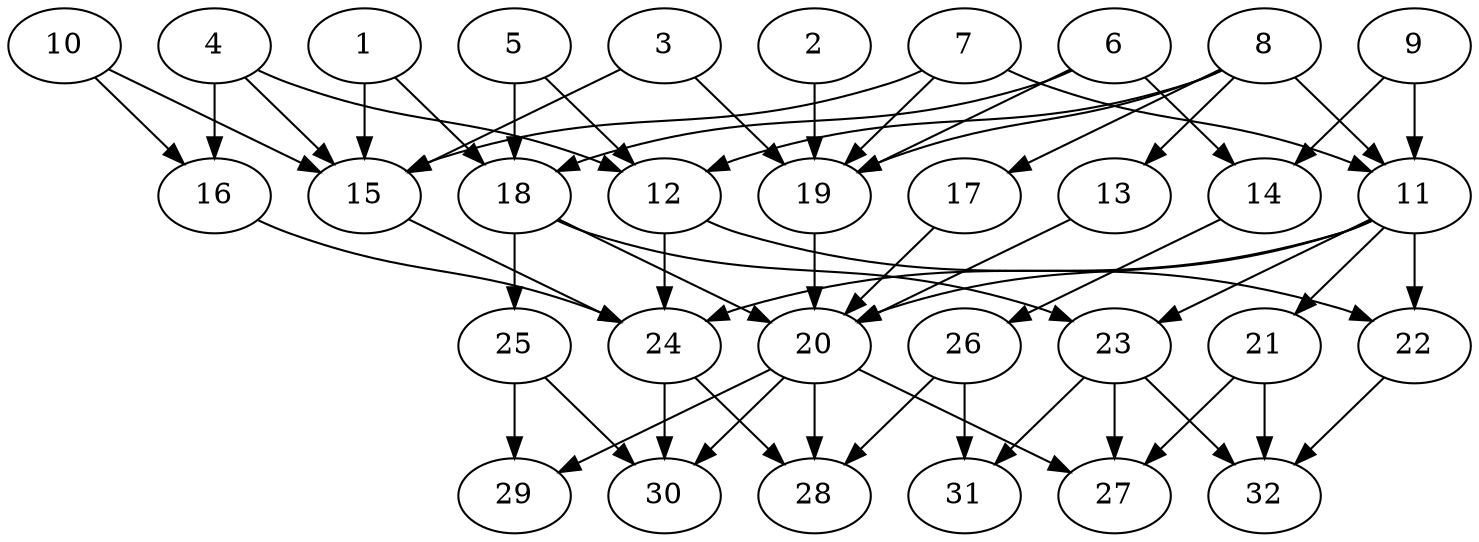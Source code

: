 // DAG (tier=2-normal, mode=data, n=32, ccr=0.425, fat=0.697, density=0.471, regular=0.557, jump=0.147, mindata=2097152, maxdata=16777216)
// DAG automatically generated by daggen at Sun Aug 24 16:33:34 2025
// /home/ermia/Project/Environments/daggen/bin/daggen --dot --ccr 0.425 --fat 0.697 --regular 0.557 --density 0.471 --jump 0.147 --mindata 2097152 --maxdata 16777216 -n 32 
digraph G {
  1 [size="1948715871410426624", alpha="0.15", expect_size="974357935705213312"]
  1 -> 15 [size ="2031257143738368"]
  1 -> 18 [size ="2031257143738368"]
  2 [size="1254083064328321024", alpha="0.05", expect_size="627041532164160512"]
  2 -> 19 [size ="1756414292787200"]
  3 [size="1188189822807816448", alpha="0.08", expect_size="594094911403908224"]
  3 -> 15 [size ="472110891794432"]
  3 -> 19 [size ="472110891794432"]
  4 [size="465049177697449672704", alpha="0.17", expect_size="232524588848724836352"]
  4 -> 12 [size ="480200462696448"]
  4 -> 15 [size ="480200462696448"]
  4 -> 16 [size ="480200462696448"]
  5 [size="11096304434954478", alpha="0.14", expect_size="5548152217477239"]
  5 -> 12 [size ="305422137294848"]
  5 -> 18 [size ="305422137294848"]
  6 [size="2115323627229144940544", alpha="0.16", expect_size="1057661813614572470272"]
  6 -> 14 [size ="1318280618835968"]
  6 -> 18 [size ="1318280618835968"]
  6 -> 19 [size ="1318280618835968"]
  7 [size="5708739488180500", alpha="0.10", expect_size="2854369744090250"]
  7 -> 11 [size ="92462592819200"]
  7 -> 15 [size ="92462592819200"]
  7 -> 19 [size ="92462592819200"]
  8 [size="243958795159461691392", alpha="0.05", expect_size="121979397579730845696"]
  8 -> 11 [size ="312344819269632"]
  8 -> 12 [size ="312344819269632"]
  8 -> 13 [size ="312344819269632"]
  8 -> 17 [size ="312344819269632"]
  8 -> 19 [size ="312344819269632"]
  9 [size="30427387303393176", alpha="0.18", expect_size="15213693651696588"]
  9 -> 11 [size ="42694122405888"]
  9 -> 14 [size ="42694122405888"]
  10 [size="244078755227052802048", alpha="0.13", expect_size="122039377613526401024"]
  10 -> 15 [size ="312447202230272"]
  10 -> 16 [size ="312447202230272"]
  11 [size="234138536746015522816", alpha="0.13", expect_size="117069268373007761408"]
  11 -> 20 [size ="303905518911488"]
  11 -> 21 [size ="303905518911488"]
  11 -> 22 [size ="303905518911488"]
  11 -> 23 [size ="303905518911488"]
  11 -> 24 [size ="303905518911488"]
  12 [size="24516758524195312", alpha="0.03", expect_size="12258379262097656"]
  12 -> 22 [size ="1763704832000000"]
  12 -> 24 [size ="1763704832000000"]
  13 [size="60710642482889992", alpha="0.07", expect_size="30355321241444996"]
  13 -> 20 [size ="980441385402368"]
  14 [size="588287750476349184", alpha="0.07", expect_size="294143875238174592"]
  14 -> 26 [size ="269494299656192"]
  15 [size="3123212528033366528", alpha="0.19", expect_size="1561606264016683264"]
  15 -> 24 [size ="1179341387988992"]
  16 [size="1644556313708348833792", alpha="0.14", expect_size="822278156854174416896"]
  16 -> 24 [size ="1114608848863232"]
  17 [size="1662167206750184275968", alpha="0.19", expect_size="831083603375092137984"]
  17 -> 20 [size ="1122551979835392"]
  18 [size="1289368604304249716736", alpha="0.18", expect_size="644684302152124858368"]
  18 -> 20 [size ="947708365897728"]
  18 -> 23 [size ="947708365897728"]
  18 -> 25 [size ="947708365897728"]
  19 [size="21684574809309372", alpha="0.05", expect_size="10842287404654686"]
  19 -> 20 [size ="476652819709952"]
  20 [size="761857869537878272", alpha="0.08", expect_size="380928934768939136"]
  20 -> 27 [size ="1451903091212288"]
  20 -> 28 [size ="1451903091212288"]
  20 -> 29 [size ="1451903091212288"]
  20 -> 30 [size ="1451903091212288"]
  21 [size="13115404329206939648", alpha="0.05", expect_size="6557702164603469824"]
  21 -> 27 [size ="44491574607872"]
  21 -> 32 [size ="44491574607872"]
  22 [size="5998651025157585920", alpha="0.13", expect_size="2999325512578792960"]
  22 -> 32 [size ="2176302282964992"]
  23 [size="46321468774164728", alpha="0.08", expect_size="23160734387082364"]
  23 -> 27 [size ="1360466332876800"]
  23 -> 31 [size ="1360466332876800"]
  23 -> 32 [size ="1360466332876800"]
  24 [size="4372532363333222793216", alpha="0.13", expect_size="2186266181666611396608"]
  24 -> 28 [size ="2139170210316288"]
  24 -> 30 [size ="2139170210316288"]
  25 [size="4614416564235645952", alpha="0.12", expect_size="2307208282117822976"]
  25 -> 29 [size ="2196073820979200"]
  25 -> 30 [size ="2196073820979200"]
  26 [size="7024970534918203", alpha="0.14", expect_size="3512485267459101"]
  26 -> 28 [size ="373759672320000"]
  26 -> 31 [size ="373759672320000"]
  27 [size="3212191244439829610496", alpha="0.13", expect_size="1606095622219914805248"]
  28 [size="23596043948653543424", alpha="0.01", expect_size="11798021974326771712"]
  29 [size="49227965272677944", alpha="0.12", expect_size="24613982636338972"]
  30 [size="1494833219167693307904", alpha="0.08", expect_size="747416609583846653952"]
  31 [size="31303389794107452", alpha="0.08", expect_size="15651694897053726"]
  32 [size="3390813977194513408", alpha="0.14", expect_size="1695406988597256704"]
}